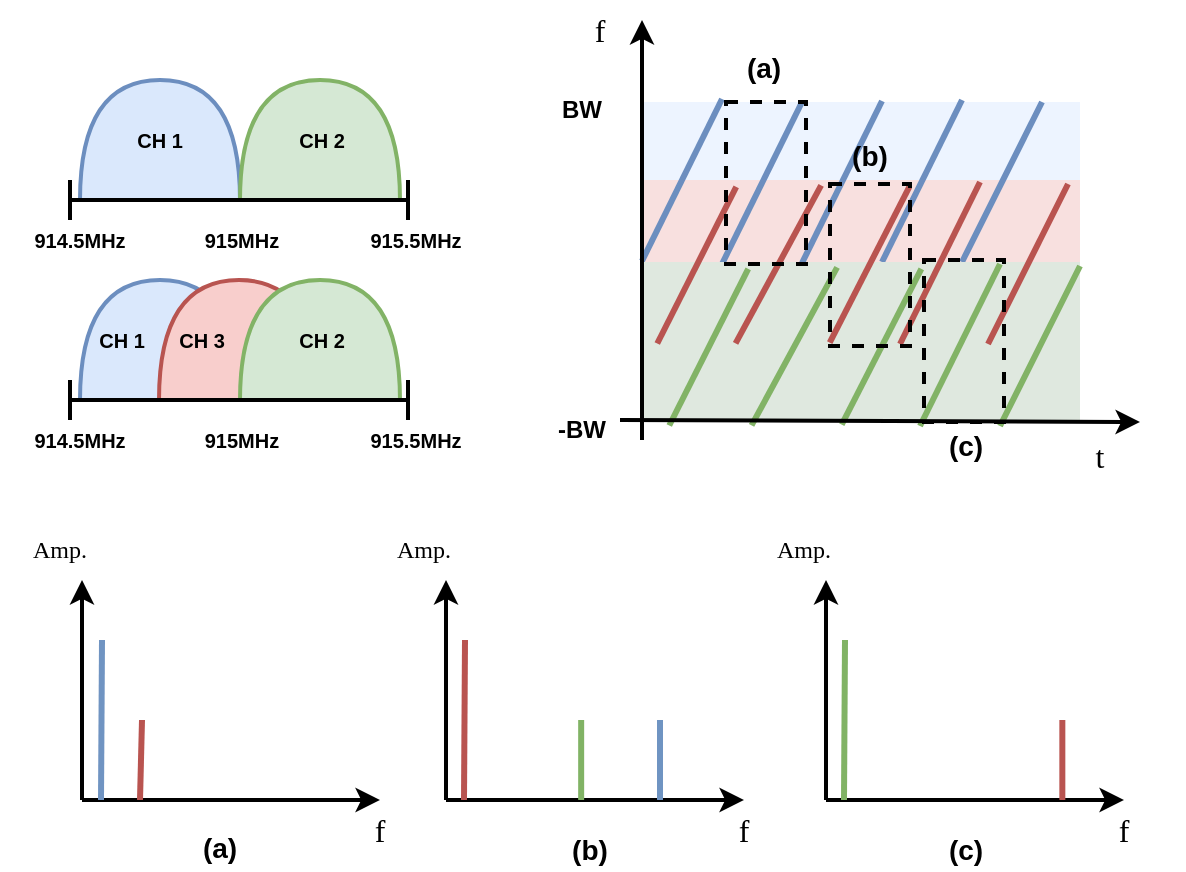 <mxfile version="24.3.1" type="github">
  <diagram name="第 1 页" id="LZ3V6zMkVi97bei1aKP2">
    <mxGraphModel dx="1013" dy="569" grid="1" gridSize="10" guides="1" tooltips="1" connect="1" arrows="1" fold="1" page="1" pageScale="1" pageWidth="827" pageHeight="1169" math="0" shadow="0">
      <root>
        <mxCell id="0" />
        <mxCell id="1" parent="0" />
        <mxCell id="KBZhlKwedzXI5FQdUWbd-1" value="" style="shape=or;whiteSpace=wrap;html=1;rotation=-90;strokeWidth=2;fillColor=#dae8fc;strokeColor=#6c8ebf;" vertex="1" parent="1">
          <mxGeometry x="60" y="90" width="60" height="80" as="geometry" />
        </mxCell>
        <mxCell id="KBZhlKwedzXI5FQdUWbd-2" value="" style="shape=or;whiteSpace=wrap;html=1;rotation=-90;strokeWidth=2;fillColor=#d5e8d4;strokeColor=#82b366;" vertex="1" parent="1">
          <mxGeometry x="140" y="90" width="60" height="80" as="geometry" />
        </mxCell>
        <mxCell id="KBZhlKwedzXI5FQdUWbd-7" value="" style="shape=crossbar;whiteSpace=wrap;html=1;rounded=1;strokeWidth=2;" vertex="1" parent="1">
          <mxGeometry x="45" y="150" width="169" height="20" as="geometry" />
        </mxCell>
        <mxCell id="KBZhlKwedzXI5FQdUWbd-8" value="&lt;font style=&quot;font-size: 10px;&quot;&gt;&lt;b&gt;915MHz&lt;/b&gt;&lt;/font&gt;" style="text;strokeColor=none;align=center;fillColor=none;html=1;verticalAlign=middle;whiteSpace=wrap;rounded=0;" vertex="1" parent="1">
          <mxGeometry x="110.5" y="170" width="40" height="20" as="geometry" />
        </mxCell>
        <mxCell id="KBZhlKwedzXI5FQdUWbd-9" value="&lt;font style=&quot;font-size: 10px;&quot;&gt;&lt;b&gt;915.5MHz&lt;/b&gt;&lt;/font&gt;" style="text;strokeColor=none;align=center;fillColor=none;html=1;verticalAlign=middle;whiteSpace=wrap;rounded=0;" vertex="1" parent="1">
          <mxGeometry x="198" y="170" width="40" height="20" as="geometry" />
        </mxCell>
        <mxCell id="KBZhlKwedzXI5FQdUWbd-10" value="&lt;font style=&quot;font-size: 10px;&quot;&gt;&lt;b&gt;914.5MHz&lt;/b&gt;&lt;/font&gt;" style="text;strokeColor=none;align=center;fillColor=none;html=1;verticalAlign=middle;whiteSpace=wrap;rounded=0;" vertex="1" parent="1">
          <mxGeometry x="30" y="170" width="40" height="20" as="geometry" />
        </mxCell>
        <mxCell id="KBZhlKwedzXI5FQdUWbd-11" value="" style="shape=or;whiteSpace=wrap;html=1;rotation=-90;strokeWidth=2;fillColor=#dae8fc;strokeColor=#6c8ebf;" vertex="1" parent="1">
          <mxGeometry x="60" y="190" width="60" height="80" as="geometry" />
        </mxCell>
        <mxCell id="KBZhlKwedzXI5FQdUWbd-14" value="&lt;font style=&quot;font-size: 10px;&quot;&gt;&lt;b&gt;915MHz&lt;/b&gt;&lt;/font&gt;" style="text;strokeColor=none;align=center;fillColor=none;html=1;verticalAlign=middle;whiteSpace=wrap;rounded=0;" vertex="1" parent="1">
          <mxGeometry x="110.5" y="270" width="40" height="20" as="geometry" />
        </mxCell>
        <mxCell id="KBZhlKwedzXI5FQdUWbd-15" value="&lt;font style=&quot;font-size: 10px;&quot;&gt;&lt;b&gt;915.5MHz&lt;/b&gt;&lt;/font&gt;" style="text;strokeColor=none;align=center;fillColor=none;html=1;verticalAlign=middle;whiteSpace=wrap;rounded=0;" vertex="1" parent="1">
          <mxGeometry x="198" y="270" width="40" height="20" as="geometry" />
        </mxCell>
        <mxCell id="KBZhlKwedzXI5FQdUWbd-16" value="&lt;font style=&quot;font-size: 10px;&quot;&gt;&lt;b&gt;914.5MHz&lt;/b&gt;&lt;/font&gt;" style="text;strokeColor=none;align=center;fillColor=none;html=1;verticalAlign=middle;whiteSpace=wrap;rounded=0;" vertex="1" parent="1">
          <mxGeometry x="30" y="270" width="40" height="20" as="geometry" />
        </mxCell>
        <mxCell id="KBZhlKwedzXI5FQdUWbd-17" value="" style="shape=or;whiteSpace=wrap;html=1;rotation=-90;strokeWidth=2;fillColor=#f8cecc;strokeColor=#b85450;" vertex="1" parent="1">
          <mxGeometry x="99.5" y="190" width="60" height="80" as="geometry" />
        </mxCell>
        <mxCell id="KBZhlKwedzXI5FQdUWbd-12" value="" style="shape=or;whiteSpace=wrap;html=1;rotation=-90;strokeWidth=2;fillColor=#d5e8d4;strokeColor=#82b366;" vertex="1" parent="1">
          <mxGeometry x="140" y="190" width="60" height="80" as="geometry" />
        </mxCell>
        <mxCell id="KBZhlKwedzXI5FQdUWbd-18" value="&lt;font style=&quot;font-size: 10px;&quot;&gt;&lt;b&gt;CH 1&lt;/b&gt;&lt;/font&gt;" style="text;strokeColor=none;align=center;fillColor=none;html=1;verticalAlign=middle;whiteSpace=wrap;rounded=0;" vertex="1" parent="1">
          <mxGeometry x="70" y="120" width="40" height="20" as="geometry" />
        </mxCell>
        <mxCell id="KBZhlKwedzXI5FQdUWbd-19" value="&lt;font style=&quot;font-size: 10px;&quot;&gt;&lt;b&gt;CH 2&lt;/b&gt;&lt;/font&gt;" style="text;strokeColor=none;align=center;fillColor=none;html=1;verticalAlign=middle;whiteSpace=wrap;rounded=0;" vertex="1" parent="1">
          <mxGeometry x="150.5" y="120" width="40" height="20" as="geometry" />
        </mxCell>
        <mxCell id="KBZhlKwedzXI5FQdUWbd-20" value="&lt;font style=&quot;font-size: 10px;&quot;&gt;&lt;b&gt;CH 1&lt;/b&gt;&lt;/font&gt;" style="text;strokeColor=none;align=center;fillColor=none;html=1;verticalAlign=middle;whiteSpace=wrap;rounded=0;" vertex="1" parent="1">
          <mxGeometry x="51" y="220" width="40" height="20" as="geometry" />
        </mxCell>
        <mxCell id="KBZhlKwedzXI5FQdUWbd-22" value="&lt;font style=&quot;font-size: 10px;&quot;&gt;&lt;b&gt;CH 3&lt;/b&gt;&lt;/font&gt;" style="text;strokeColor=none;align=center;fillColor=none;html=1;verticalAlign=middle;whiteSpace=wrap;rounded=0;" vertex="1" parent="1">
          <mxGeometry x="91" y="220" width="40" height="20" as="geometry" />
        </mxCell>
        <mxCell id="KBZhlKwedzXI5FQdUWbd-21" value="&lt;font style=&quot;font-size: 10px;&quot;&gt;&lt;b&gt;CH 2&lt;/b&gt;&lt;/font&gt;" style="text;strokeColor=none;align=center;fillColor=none;html=1;verticalAlign=middle;whiteSpace=wrap;rounded=0;" vertex="1" parent="1">
          <mxGeometry x="150.5" y="220" width="40" height="20" as="geometry" />
        </mxCell>
        <mxCell id="KBZhlKwedzXI5FQdUWbd-24" value="" style="rounded=0;whiteSpace=wrap;html=1;fillColor=#EDF4FF;strokeColor=none;container=0;" vertex="1" parent="1">
          <mxGeometry x="330" y="111" width="220" height="80" as="geometry" />
        </mxCell>
        <mxCell id="KBZhlKwedzXI5FQdUWbd-39" value="" style="rounded=0;whiteSpace=wrap;html=1;fillColor=#F8E0DF;strokeColor=none;container=0;" vertex="1" parent="1">
          <mxGeometry x="330" y="150" width="220" height="80" as="geometry" />
        </mxCell>
        <mxCell id="KBZhlKwedzXI5FQdUWbd-63" value="" style="endArrow=none;html=1;rounded=0;strokeWidth=3;strokeColor=#6c8ebf;entryX=0.128;entryY=-0.007;entryDx=0;entryDy=0;entryPerimeter=0;" edge="1" parent="1">
          <mxGeometry width="50" height="50" relative="1" as="geometry">
            <mxPoint x="411" y="191.5" as="sourcePoint" />
            <mxPoint x="451" y="110.5" as="targetPoint" />
          </mxGeometry>
        </mxCell>
        <mxCell id="KBZhlKwedzXI5FQdUWbd-64" value="" style="endArrow=none;html=1;rounded=0;strokeWidth=3;strokeColor=#6c8ebf;entryX=0.128;entryY=-0.007;entryDx=0;entryDy=0;entryPerimeter=0;" edge="1" parent="1">
          <mxGeometry width="50" height="50" relative="1" as="geometry">
            <mxPoint x="371" y="192" as="sourcePoint" />
            <mxPoint x="411" y="111" as="targetPoint" />
          </mxGeometry>
        </mxCell>
        <mxCell id="KBZhlKwedzXI5FQdUWbd-65" value="" style="endArrow=none;html=1;rounded=0;strokeWidth=3;strokeColor=#6c8ebf;entryX=0.128;entryY=-0.007;entryDx=0;entryDy=0;entryPerimeter=0;" edge="1" parent="1">
          <mxGeometry width="50" height="50" relative="1" as="geometry">
            <mxPoint x="331" y="190.5" as="sourcePoint" />
            <mxPoint x="371" y="109.5" as="targetPoint" />
          </mxGeometry>
        </mxCell>
        <mxCell id="KBZhlKwedzXI5FQdUWbd-31" value="" style="endArrow=none;html=1;rounded=0;strokeWidth=3;strokeColor=#6c8ebf;entryX=0.128;entryY=-0.007;entryDx=0;entryDy=0;entryPerimeter=0;" edge="1" parent="1">
          <mxGeometry width="50" height="50" relative="1" as="geometry">
            <mxPoint x="451" y="191" as="sourcePoint" />
            <mxPoint x="491" y="110" as="targetPoint" />
          </mxGeometry>
        </mxCell>
        <mxCell id="KBZhlKwedzXI5FQdUWbd-32" value="" style="endArrow=none;html=1;rounded=0;strokeWidth=3;strokeColor=#6c8ebf;entryX=0.257;entryY=-0.004;entryDx=0;entryDy=0;entryPerimeter=0;" edge="1" parent="1">
          <mxGeometry width="50" height="50" relative="1" as="geometry">
            <mxPoint x="491" y="191" as="sourcePoint" />
            <mxPoint x="531" y="111" as="targetPoint" />
          </mxGeometry>
        </mxCell>
        <mxCell id="KBZhlKwedzXI5FQdUWbd-66" value="" style="rounded=0;whiteSpace=wrap;html=1;fillColor=#DFE8DF;strokeColor=none;container=0;" vertex="1" parent="1">
          <mxGeometry x="331" y="191" width="219" height="80" as="geometry" />
        </mxCell>
        <mxCell id="KBZhlKwedzXI5FQdUWbd-67" value="" style="endArrow=none;html=1;rounded=0;strokeWidth=3;strokeColor=#82b366;entryX=0.128;entryY=-0.007;entryDx=0;entryDy=0;entryPerimeter=0;exitX=0.008;exitY=0.972;exitDx=0;exitDy=0;exitPerimeter=0;fillColor=#d5e8d4;" edge="1" parent="1">
          <mxGeometry width="50" height="50" relative="1" as="geometry">
            <mxPoint x="344.632" y="272.76" as="sourcePoint" />
            <mxPoint x="384.112" y="194.44" as="targetPoint" />
          </mxGeometry>
        </mxCell>
        <mxCell id="KBZhlKwedzXI5FQdUWbd-68" value="" style="endArrow=none;html=1;rounded=0;strokeWidth=3;strokeColor=#82b366;entryX=0.257;entryY=-0.004;entryDx=0;entryDy=0;entryPerimeter=0;exitX=0.127;exitY=0.984;exitDx=0;exitDy=0;exitPerimeter=0;fillColor=#d5e8d4;" edge="1" parent="1">
          <mxGeometry width="50" height="50" relative="1" as="geometry">
            <mxPoint x="385.783" y="272.72" as="sourcePoint" />
            <mxPoint x="428.553" y="193.68" as="targetPoint" />
          </mxGeometry>
        </mxCell>
        <mxCell id="KBZhlKwedzXI5FQdUWbd-69" value="" style="endArrow=none;html=1;rounded=0;strokeWidth=3;strokeColor=#82b366;entryX=0.385;entryY=0.005;entryDx=0;entryDy=0;entryPerimeter=0;exitX=0.264;exitY=0.979;exitDx=0;exitDy=0;exitPerimeter=0;fillColor=#d5e8d4;" edge="1" parent="1">
          <mxGeometry width="50" height="50" relative="1" as="geometry">
            <mxPoint x="430.856" y="272.32" as="sourcePoint" />
            <mxPoint x="470.665" y="194.4" as="targetPoint" />
          </mxGeometry>
        </mxCell>
        <mxCell id="KBZhlKwedzXI5FQdUWbd-70" value="" style="endArrow=none;html=1;rounded=0;strokeWidth=3;strokeColor=#82b366;entryX=0.128;entryY=-0.007;entryDx=0;entryDy=0;entryPerimeter=0;fillColor=#d5e8d4;" edge="1" parent="1">
          <mxGeometry width="50" height="50" relative="1" as="geometry">
            <mxPoint x="470" y="273" as="sourcePoint" />
            <mxPoint x="510" y="192" as="targetPoint" />
          </mxGeometry>
        </mxCell>
        <mxCell id="KBZhlKwedzXI5FQdUWbd-71" value="" style="endArrow=none;html=1;rounded=0;strokeWidth=3;strokeColor=#82b366;entryX=0.257;entryY=-0.004;entryDx=0;entryDy=0;entryPerimeter=0;fillColor=#d5e8d4;" edge="1" parent="1">
          <mxGeometry width="50" height="50" relative="1" as="geometry">
            <mxPoint x="510" y="273" as="sourcePoint" />
            <mxPoint x="550" y="193" as="targetPoint" />
          </mxGeometry>
        </mxCell>
        <mxCell id="KBZhlKwedzXI5FQdUWbd-40" value="" style="endArrow=none;html=1;rounded=0;strokeWidth=3;strokeColor=#B95450;entryX=0.128;entryY=-0.007;entryDx=0;entryDy=0;entryPerimeter=0;exitX=0.008;exitY=0.972;exitDx=0;exitDy=0;exitPerimeter=0;" edge="1" parent="1">
          <mxGeometry width="50" height="50" relative="1" as="geometry">
            <mxPoint x="338.632" y="231.76" as="sourcePoint" />
            <mxPoint x="378.112" y="153.44" as="targetPoint" />
          </mxGeometry>
        </mxCell>
        <mxCell id="KBZhlKwedzXI5FQdUWbd-41" value="" style="endArrow=none;html=1;rounded=0;strokeWidth=3;strokeColor=#b95450;entryX=0.257;entryY=-0.004;entryDx=0;entryDy=0;entryPerimeter=0;exitX=0.127;exitY=0.984;exitDx=0;exitDy=0;exitPerimeter=0;" edge="1" parent="1">
          <mxGeometry width="50" height="50" relative="1" as="geometry">
            <mxPoint x="377.783" y="231.72" as="sourcePoint" />
            <mxPoint x="420.553" y="152.68" as="targetPoint" />
          </mxGeometry>
        </mxCell>
        <mxCell id="KBZhlKwedzXI5FQdUWbd-42" value="" style="endArrow=none;html=1;rounded=0;strokeWidth=3;strokeColor=#B95450;entryX=0.385;entryY=0.005;entryDx=0;entryDy=0;entryPerimeter=0;exitX=0.264;exitY=0.979;exitDx=0;exitDy=0;exitPerimeter=0;" edge="1" parent="1">
          <mxGeometry width="50" height="50" relative="1" as="geometry">
            <mxPoint x="424.856" y="231.32" as="sourcePoint" />
            <mxPoint x="464.665" y="153.4" as="targetPoint" />
          </mxGeometry>
        </mxCell>
        <mxCell id="KBZhlKwedzXI5FQdUWbd-43" value="" style="endArrow=none;html=1;rounded=0;strokeWidth=3;strokeColor=#B95450;entryX=0.128;entryY=-0.007;entryDx=0;entryDy=0;entryPerimeter=0;" edge="1" parent="1">
          <mxGeometry width="50" height="50" relative="1" as="geometry">
            <mxPoint x="460" y="232" as="sourcePoint" />
            <mxPoint x="500" y="151" as="targetPoint" />
          </mxGeometry>
        </mxCell>
        <mxCell id="KBZhlKwedzXI5FQdUWbd-44" value="" style="endArrow=none;html=1;rounded=0;strokeWidth=3;strokeColor=#B95450;entryX=0.257;entryY=-0.004;entryDx=0;entryDy=0;entryPerimeter=0;" edge="1" parent="1">
          <mxGeometry width="50" height="50" relative="1" as="geometry">
            <mxPoint x="504" y="232" as="sourcePoint" />
            <mxPoint x="544" y="152" as="targetPoint" />
          </mxGeometry>
        </mxCell>
        <mxCell id="KBZhlKwedzXI5FQdUWbd-62" value="" style="endArrow=classic;html=1;rounded=0;strokeWidth=2;" edge="1" parent="1">
          <mxGeometry width="50" height="50" relative="1" as="geometry">
            <mxPoint x="331" y="280" as="sourcePoint" />
            <mxPoint x="331" y="70" as="targetPoint" />
          </mxGeometry>
        </mxCell>
        <mxCell id="KBZhlKwedzXI5FQdUWbd-61" value="" style="endArrow=classic;html=1;rounded=0;strokeWidth=2;" edge="1" parent="1">
          <mxGeometry width="50" height="50" relative="1" as="geometry">
            <mxPoint x="320" y="270" as="sourcePoint" />
            <mxPoint x="580" y="271" as="targetPoint" />
          </mxGeometry>
        </mxCell>
        <mxCell id="KBZhlKwedzXI5FQdUWbd-75" value="&lt;b&gt;BW&lt;/b&gt;" style="text;strokeColor=none;align=center;fillColor=none;html=1;verticalAlign=middle;whiteSpace=wrap;rounded=0;" vertex="1" parent="1">
          <mxGeometry x="271" y="100" width="60" height="30" as="geometry" />
        </mxCell>
        <mxCell id="KBZhlKwedzXI5FQdUWbd-76" value="&lt;b&gt;-BW&lt;/b&gt;" style="text;strokeColor=none;align=center;fillColor=none;html=1;verticalAlign=middle;whiteSpace=wrap;rounded=0;" vertex="1" parent="1">
          <mxGeometry x="271" y="260" width="60" height="30" as="geometry" />
        </mxCell>
        <mxCell id="KBZhlKwedzXI5FQdUWbd-77" value="&lt;font face=&quot;Times New Roman&quot; style=&quot;font-size: 16px;&quot;&gt;t&lt;/font&gt;" style="text;strokeColor=none;align=center;fillColor=none;html=1;verticalAlign=middle;whiteSpace=wrap;rounded=0;" vertex="1" parent="1">
          <mxGeometry x="530" y="273" width="60" height="30" as="geometry" />
        </mxCell>
        <mxCell id="KBZhlKwedzXI5FQdUWbd-78" value="&lt;font face=&quot;Times New Roman&quot; style=&quot;font-size: 16px;&quot;&gt;f&lt;/font&gt;" style="text;strokeColor=none;align=center;fillColor=none;html=1;verticalAlign=middle;whiteSpace=wrap;rounded=0;" vertex="1" parent="1">
          <mxGeometry x="280" y="60" width="60" height="30" as="geometry" />
        </mxCell>
        <mxCell id="KBZhlKwedzXI5FQdUWbd-13" value="" style="shape=crossbar;whiteSpace=wrap;html=1;rounded=1;strokeWidth=2;" vertex="1" parent="1">
          <mxGeometry x="45" y="250" width="169" height="20" as="geometry" />
        </mxCell>
        <mxCell id="KBZhlKwedzXI5FQdUWbd-79" value="" style="rounded=0;whiteSpace=wrap;html=1;dashed=1;fillColor=none;strokeWidth=2;" vertex="1" parent="1">
          <mxGeometry x="373" y="111" width="40" height="81" as="geometry" />
        </mxCell>
        <mxCell id="KBZhlKwedzXI5FQdUWbd-80" value="" style="rounded=0;whiteSpace=wrap;html=1;dashed=1;fillColor=none;strokeWidth=2;" vertex="1" parent="1">
          <mxGeometry x="425" y="152" width="40" height="81" as="geometry" />
        </mxCell>
        <mxCell id="KBZhlKwedzXI5FQdUWbd-82" value="" style="rounded=0;whiteSpace=wrap;html=1;dashed=1;fillColor=none;strokeWidth=2;" vertex="1" parent="1">
          <mxGeometry x="472" y="190" width="40" height="81" as="geometry" />
        </mxCell>
        <mxCell id="KBZhlKwedzXI5FQdUWbd-84" value="&lt;font size=&quot;1&quot; style=&quot;&quot;&gt;&lt;b style=&quot;font-size: 14px;&quot;&gt;(a)&lt;/b&gt;&lt;/font&gt;" style="text;strokeColor=none;align=center;fillColor=none;html=1;verticalAlign=middle;whiteSpace=wrap;rounded=0;" vertex="1" parent="1">
          <mxGeometry x="372" y="84" width="40" height="20" as="geometry" />
        </mxCell>
        <mxCell id="KBZhlKwedzXI5FQdUWbd-85" value="&lt;font size=&quot;1&quot; style=&quot;&quot;&gt;&lt;b style=&quot;font-size: 14px;&quot;&gt;(b)&lt;/b&gt;&lt;/font&gt;" style="text;strokeColor=none;align=center;fillColor=none;html=1;verticalAlign=middle;whiteSpace=wrap;rounded=0;" vertex="1" parent="1">
          <mxGeometry x="425" y="128" width="40" height="20" as="geometry" />
        </mxCell>
        <mxCell id="KBZhlKwedzXI5FQdUWbd-86" value="&lt;font size=&quot;1&quot; style=&quot;&quot;&gt;&lt;b style=&quot;font-size: 14px;&quot;&gt;(c)&lt;/b&gt;&lt;/font&gt;" style="text;strokeColor=none;align=center;fillColor=none;html=1;verticalAlign=middle;whiteSpace=wrap;rounded=0;" vertex="1" parent="1">
          <mxGeometry x="473" y="273" width="40" height="20" as="geometry" />
        </mxCell>
        <mxCell id="KBZhlKwedzXI5FQdUWbd-88" value="" style="endArrow=classic;html=1;rounded=0;strokeWidth=2;" edge="1" parent="1">
          <mxGeometry width="50" height="50" relative="1" as="geometry">
            <mxPoint x="51" y="460" as="sourcePoint" />
            <mxPoint x="200" y="460" as="targetPoint" />
          </mxGeometry>
        </mxCell>
        <mxCell id="KBZhlKwedzXI5FQdUWbd-89" value="" style="endArrow=classic;html=1;rounded=0;strokeWidth=2;" edge="1" parent="1">
          <mxGeometry width="50" height="50" relative="1" as="geometry">
            <mxPoint x="51" y="460" as="sourcePoint" />
            <mxPoint x="51" y="350" as="targetPoint" />
          </mxGeometry>
        </mxCell>
        <mxCell id="KBZhlKwedzXI5FQdUWbd-94" value="&lt;font face=&quot;Times New Roman&quot; style=&quot;font-size: 16px;&quot;&gt;f&lt;/font&gt;" style="text;strokeColor=none;align=center;fillColor=none;html=1;verticalAlign=middle;whiteSpace=wrap;rounded=0;" vertex="1" parent="1">
          <mxGeometry x="170" y="460" width="60" height="30" as="geometry" />
        </mxCell>
        <mxCell id="KBZhlKwedzXI5FQdUWbd-95" value="&lt;font face=&quot;Times New Roman&quot;&gt;Amp.&lt;/font&gt;" style="text;strokeColor=none;align=center;fillColor=none;html=1;verticalAlign=middle;whiteSpace=wrap;rounded=0;" vertex="1" parent="1">
          <mxGeometry x="10" y="320" width="60" height="30" as="geometry" />
        </mxCell>
        <mxCell id="KBZhlKwedzXI5FQdUWbd-96" value="" style="endArrow=classic;html=1;rounded=0;strokeWidth=2;" edge="1" parent="1">
          <mxGeometry width="50" height="50" relative="1" as="geometry">
            <mxPoint x="233" y="460" as="sourcePoint" />
            <mxPoint x="382" y="460" as="targetPoint" />
          </mxGeometry>
        </mxCell>
        <mxCell id="KBZhlKwedzXI5FQdUWbd-97" value="" style="endArrow=classic;html=1;rounded=0;strokeWidth=2;" edge="1" parent="1">
          <mxGeometry width="50" height="50" relative="1" as="geometry">
            <mxPoint x="233" y="460" as="sourcePoint" />
            <mxPoint x="233" y="350" as="targetPoint" />
          </mxGeometry>
        </mxCell>
        <mxCell id="KBZhlKwedzXI5FQdUWbd-98" value="&lt;font face=&quot;Times New Roman&quot; style=&quot;font-size: 16px;&quot;&gt;f&lt;/font&gt;" style="text;strokeColor=none;align=center;fillColor=none;html=1;verticalAlign=middle;whiteSpace=wrap;rounded=0;" vertex="1" parent="1">
          <mxGeometry x="352" y="460" width="60" height="30" as="geometry" />
        </mxCell>
        <mxCell id="KBZhlKwedzXI5FQdUWbd-99" value="&lt;font face=&quot;Times New Roman&quot;&gt;Amp.&lt;/font&gt;" style="text;strokeColor=none;align=center;fillColor=none;html=1;verticalAlign=middle;whiteSpace=wrap;rounded=0;" vertex="1" parent="1">
          <mxGeometry x="192" y="320" width="60" height="30" as="geometry" />
        </mxCell>
        <mxCell id="KBZhlKwedzXI5FQdUWbd-105" value="" style="endArrow=classic;html=1;rounded=0;strokeWidth=2;" edge="1" parent="1">
          <mxGeometry width="50" height="50" relative="1" as="geometry">
            <mxPoint x="423" y="460" as="sourcePoint" />
            <mxPoint x="572" y="460" as="targetPoint" />
          </mxGeometry>
        </mxCell>
        <mxCell id="KBZhlKwedzXI5FQdUWbd-106" value="" style="endArrow=classic;html=1;rounded=0;strokeWidth=2;" edge="1" parent="1">
          <mxGeometry width="50" height="50" relative="1" as="geometry">
            <mxPoint x="423" y="460" as="sourcePoint" />
            <mxPoint x="423" y="350" as="targetPoint" />
          </mxGeometry>
        </mxCell>
        <mxCell id="KBZhlKwedzXI5FQdUWbd-107" value="&lt;font face=&quot;Times New Roman&quot; style=&quot;font-size: 16px;&quot;&gt;f&lt;/font&gt;" style="text;strokeColor=none;align=center;fillColor=none;html=1;verticalAlign=middle;whiteSpace=wrap;rounded=0;" vertex="1" parent="1">
          <mxGeometry x="542" y="460" width="60" height="30" as="geometry" />
        </mxCell>
        <mxCell id="KBZhlKwedzXI5FQdUWbd-108" value="&lt;font face=&quot;Times New Roman&quot;&gt;Amp.&lt;/font&gt;" style="text;strokeColor=none;align=center;fillColor=none;html=1;verticalAlign=middle;whiteSpace=wrap;rounded=0;" vertex="1" parent="1">
          <mxGeometry x="382" y="320" width="60" height="30" as="geometry" />
        </mxCell>
        <mxCell id="KBZhlKwedzXI5FQdUWbd-109" value="&lt;font size=&quot;1&quot; style=&quot;&quot;&gt;&lt;b style=&quot;font-size: 14px;&quot;&gt;(a)&lt;/b&gt;&lt;/font&gt;" style="text;strokeColor=none;align=center;fillColor=none;html=1;verticalAlign=middle;whiteSpace=wrap;rounded=0;" vertex="1" parent="1">
          <mxGeometry x="99.5" y="474" width="40" height="20" as="geometry" />
        </mxCell>
        <mxCell id="KBZhlKwedzXI5FQdUWbd-110" value="" style="endArrow=none;html=1;rounded=1;strokeWidth=3;curved=0;strokeColor=#7094c2;" edge="1" parent="1">
          <mxGeometry width="50" height="50" relative="1" as="geometry">
            <mxPoint x="60.5" y="460" as="sourcePoint" />
            <mxPoint x="61" y="380" as="targetPoint" />
          </mxGeometry>
        </mxCell>
        <mxCell id="KBZhlKwedzXI5FQdUWbd-111" value="" style="endArrow=none;html=1;rounded=1;strokeWidth=3;curved=0;strokeColor=#B95450;" edge="1" parent="1">
          <mxGeometry width="50" height="50" relative="1" as="geometry">
            <mxPoint x="80" y="460" as="sourcePoint" />
            <mxPoint x="81" y="420" as="targetPoint" />
          </mxGeometry>
        </mxCell>
        <mxCell id="KBZhlKwedzXI5FQdUWbd-112" value="" style="endArrow=none;html=1;rounded=1;strokeWidth=3;curved=0;strokeColor=#B95450;" edge="1" parent="1">
          <mxGeometry width="50" height="50" relative="1" as="geometry">
            <mxPoint x="242" y="460" as="sourcePoint" />
            <mxPoint x="242.5" y="380" as="targetPoint" />
          </mxGeometry>
        </mxCell>
        <mxCell id="KBZhlKwedzXI5FQdUWbd-113" value="" style="endArrow=none;html=1;rounded=1;strokeWidth=3;curved=0;strokeColor=#6f94c2;" edge="1" parent="1">
          <mxGeometry width="50" height="50" relative="1" as="geometry">
            <mxPoint x="340" y="460" as="sourcePoint" />
            <mxPoint x="340" y="420" as="targetPoint" />
          </mxGeometry>
        </mxCell>
        <mxCell id="KBZhlKwedzXI5FQdUWbd-114" value="" style="endArrow=none;html=1;rounded=1;strokeWidth=3;curved=0;strokeColor=#81b365;" edge="1" parent="1">
          <mxGeometry width="50" height="50" relative="1" as="geometry">
            <mxPoint x="300.58" y="460" as="sourcePoint" />
            <mxPoint x="300.58" y="420" as="targetPoint" />
          </mxGeometry>
        </mxCell>
        <mxCell id="KBZhlKwedzXI5FQdUWbd-115" value="" style="endArrow=none;html=1;rounded=1;strokeWidth=3;curved=0;strokeColor=#81B365;" edge="1" parent="1">
          <mxGeometry width="50" height="50" relative="1" as="geometry">
            <mxPoint x="432" y="460" as="sourcePoint" />
            <mxPoint x="432.5" y="380" as="targetPoint" />
          </mxGeometry>
        </mxCell>
        <mxCell id="KBZhlKwedzXI5FQdUWbd-116" value="" style="endArrow=none;html=1;rounded=1;strokeWidth=3;curved=0;strokeColor=#B95450;" edge="1" parent="1">
          <mxGeometry width="50" height="50" relative="1" as="geometry">
            <mxPoint x="541.17" y="460" as="sourcePoint" />
            <mxPoint x="541.17" y="420" as="targetPoint" />
          </mxGeometry>
        </mxCell>
        <mxCell id="KBZhlKwedzXI5FQdUWbd-117" value="&lt;font size=&quot;1&quot; style=&quot;&quot;&gt;&lt;b style=&quot;font-size: 14px;&quot;&gt;(b)&lt;/b&gt;&lt;/font&gt;" style="text;strokeColor=none;align=center;fillColor=none;html=1;verticalAlign=middle;whiteSpace=wrap;rounded=0;" vertex="1" parent="1">
          <mxGeometry x="285" y="475" width="40" height="20" as="geometry" />
        </mxCell>
        <mxCell id="KBZhlKwedzXI5FQdUWbd-118" value="&lt;font size=&quot;1&quot; style=&quot;&quot;&gt;&lt;b style=&quot;font-size: 14px;&quot;&gt;(c)&lt;/b&gt;&lt;/font&gt;" style="text;strokeColor=none;align=center;fillColor=none;html=1;verticalAlign=middle;whiteSpace=wrap;rounded=0;" vertex="1" parent="1">
          <mxGeometry x="473" y="475" width="40" height="20" as="geometry" />
        </mxCell>
      </root>
    </mxGraphModel>
  </diagram>
</mxfile>
